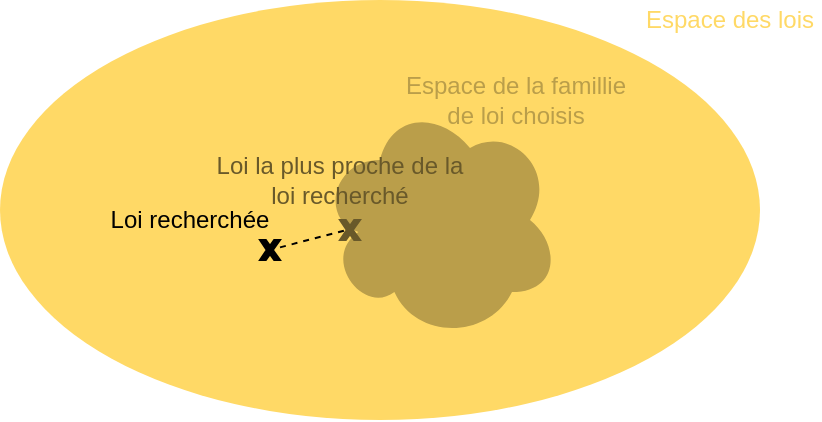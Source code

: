 <mxfile version="13.6.10" type="github"><diagram id="13n2-eprNKwSLRW-6YcB" name="Page-1"><mxGraphModel dx="832" dy="457" grid="1" gridSize="10" guides="1" tooltips="1" connect="1" arrows="1" fold="1" page="1" pageScale="1" pageWidth="827" pageHeight="1169" math="0" shadow="0"><root><mxCell id="0"/><mxCell id="1" parent="0"/><mxCell id="LNp7Vld4ZUS0fMdkI7tw-3" value="" style="ellipse;whiteSpace=wrap;html=1;strokeColor=none;fillColor=#FFD966;" vertex="1" parent="1"><mxGeometry x="140" y="150" width="380" height="210" as="geometry"/></mxCell><mxCell id="LNp7Vld4ZUS0fMdkI7tw-5" value="" style="ellipse;shape=cloud;whiteSpace=wrap;html=1;strokeColor=none;fillColor=#BA9E4A;" vertex="1" parent="1"><mxGeometry x="300" y="200" width="120" height="120" as="geometry"/></mxCell><mxCell id="LNp7Vld4ZUS0fMdkI7tw-6" value="" style="verticalLabelPosition=bottom;verticalAlign=top;html=1;shape=mxgraph.basic.x;fillColor=#000000;" vertex="1" parent="1"><mxGeometry x="270" y="270" width="10" height="10" as="geometry"/></mxCell><mxCell id="LNp7Vld4ZUS0fMdkI7tw-9" value="&lt;font color=&quot;#ba9e4a&quot;&gt;Espace de la famillie de loi choisis&lt;/font&gt;" style="text;html=1;strokeColor=none;fillColor=none;align=center;verticalAlign=middle;whiteSpace=wrap;rounded=0;" vertex="1" parent="1"><mxGeometry x="340" y="190" width="116" height="20" as="geometry"/></mxCell><mxCell id="LNp7Vld4ZUS0fMdkI7tw-10" value="Loi recherchée" style="text;html=1;strokeColor=none;fillColor=none;align=center;verticalAlign=middle;whiteSpace=wrap;rounded=0;" vertex="1" parent="1"><mxGeometry x="190" y="250" width="90" height="20" as="geometry"/></mxCell><mxCell id="LNp7Vld4ZUS0fMdkI7tw-11" value="" style="verticalLabelPosition=bottom;verticalAlign=top;html=1;shape=mxgraph.basic.x;fillColor=#69592A;strokeColor=#69592A;" vertex="1" parent="1"><mxGeometry x="310" y="260" width="10" height="10" as="geometry"/></mxCell><mxCell id="LNp7Vld4ZUS0fMdkI7tw-12" style="rounded=0;orthogonalLoop=1;jettySize=auto;html=1;entryX=0.33;entryY=0.5;entryDx=0;entryDy=0;entryPerimeter=0;dashed=1;endArrow=none;endFill=0;" edge="1" parent="1" source="LNp7Vld4ZUS0fMdkI7tw-6" target="LNp7Vld4ZUS0fMdkI7tw-11"><mxGeometry relative="1" as="geometry"><mxPoint x="280" y="273.982" as="sourcePoint"/><mxPoint x="319.2" y="266" as="targetPoint"/></mxGeometry></mxCell><mxCell id="LNp7Vld4ZUS0fMdkI7tw-13" value="&lt;font color=&quot;#69592a&quot;&gt;Loi la plus proche de la loi recherché&lt;/font&gt;" style="text;html=1;strokeColor=none;fillColor=none;align=center;verticalAlign=middle;whiteSpace=wrap;rounded=0;" vertex="1" parent="1"><mxGeometry x="240" y="220" width="140" height="40" as="geometry"/></mxCell><mxCell id="LNp7Vld4ZUS0fMdkI7tw-14" value="&lt;font color=&quot;#ffd966&quot;&gt;Espace des lois&lt;/font&gt;" style="text;html=1;strokeColor=none;fillColor=none;align=center;verticalAlign=middle;whiteSpace=wrap;rounded=0;" vertex="1" parent="1"><mxGeometry x="460" y="150" width="90" height="20" as="geometry"/></mxCell></root></mxGraphModel></diagram></mxfile>